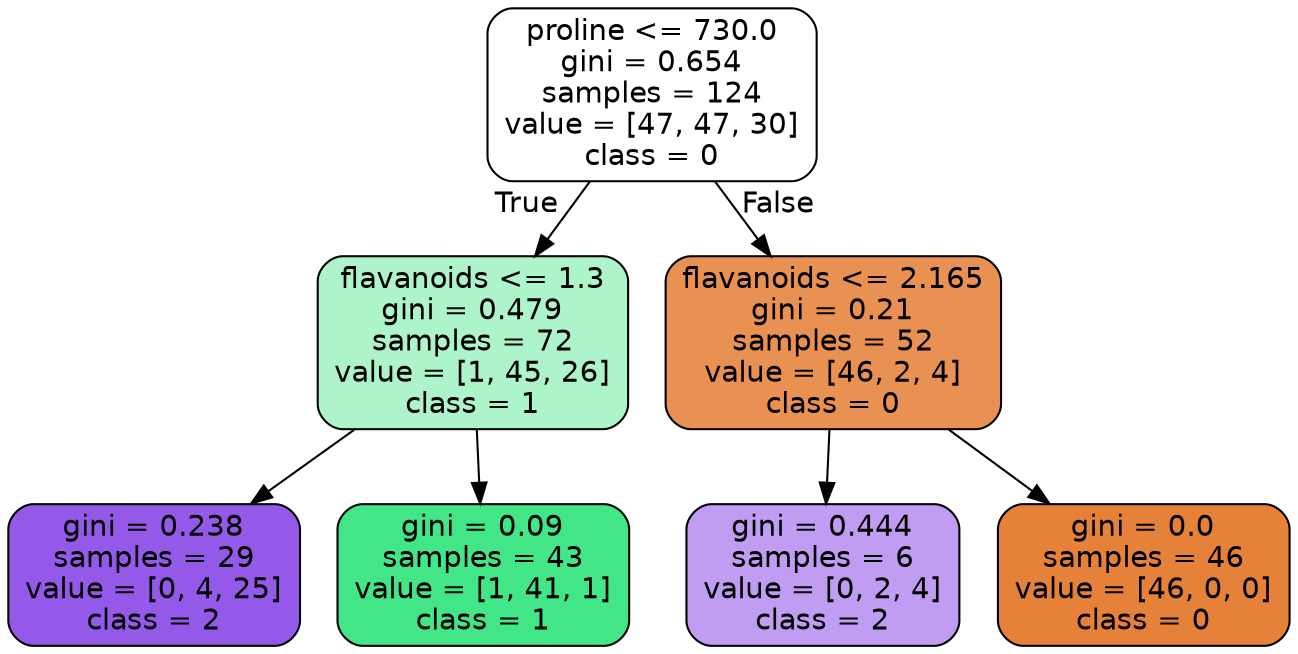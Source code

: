 digraph Tree {
node [shape=box, style="filled, rounded", color="black", fontname="helvetica"] ;
edge [fontname="helvetica"] ;
0 [label="proline <= 730.0\ngini = 0.654\nsamples = 124\nvalue = [47, 47, 30]\nclass = 0", fillcolor="#ffffff"] ;
1 [label="flavanoids <= 1.3\ngini = 0.479\nsamples = 72\nvalue = [1, 45, 26]\nclass = 1", fillcolor="#adf4cb"] ;
0 -> 1 [labeldistance=2.5, labelangle=45, headlabel="True"] ;
2 [label="gini = 0.238\nsamples = 29\nvalue = [0, 4, 25]\nclass = 2", fillcolor="#9559e9"] ;
1 -> 2 ;
3 [label="gini = 0.09\nsamples = 43\nvalue = [1, 41, 1]\nclass = 1", fillcolor="#42e687"] ;
1 -> 3 ;
4 [label="flavanoids <= 2.165\ngini = 0.21\nsamples = 52\nvalue = [46, 2, 4]\nclass = 0", fillcolor="#e89152"] ;
0 -> 4 [labeldistance=2.5, labelangle=-45, headlabel="False"] ;
5 [label="gini = 0.444\nsamples = 6\nvalue = [0, 2, 4]\nclass = 2", fillcolor="#c09cf2"] ;
4 -> 5 ;
6 [label="gini = 0.0\nsamples = 46\nvalue = [46, 0, 0]\nclass = 0", fillcolor="#e58139"] ;
4 -> 6 ;
}